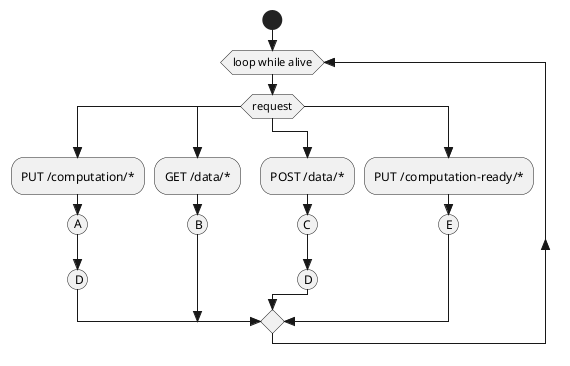 @startuml
skinparam monochrome true
skinparam shadowing false
skinparam style strictuml

start
while (loop while alive)
switch (request)
case ( )
:PUT /computation/*;
(A)
(D)
case ( )
:GET /data/*;
(B)
case ( )
:POST /data/*;
(C)
(D)
case ( )
:PUT /computation-ready/*;
(E)
endswitch
endwhile
-[hidden]->
detach
@enduml
